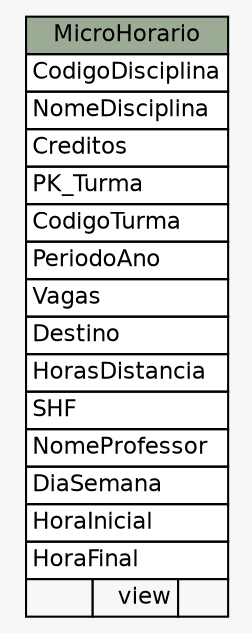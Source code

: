 // dot 2.36.0 on Linux 3.13.0-24-generic
// SchemaSpy rev 590
digraph "MicroHorario" {
  graph [
    rankdir="RL"
    bgcolor="#f7f7f7"
    nodesep="0.18"
    ranksep="0.46"
    fontname="Helvetica"
    fontsize="11"
  ];
  node [
    fontname="Helvetica"
    fontsize="11"
    shape="plaintext"
  ];
  edge [
    arrowsize="0.8"
  ];
  "MicroHorario" [
    label=<
    <TABLE BORDER="0" CELLBORDER="1" CELLSPACING="0" BGCOLOR="#ffffff">
      <TR><TD COLSPAN="3" BGCOLOR="#9bab96" ALIGN="CENTER">MicroHorario</TD></TR>
      <TR><TD PORT="CodigoDisciplina" COLSPAN="3" ALIGN="LEFT">CodigoDisciplina</TD></TR>
      <TR><TD PORT="NomeDisciplina" COLSPAN="3" ALIGN="LEFT">NomeDisciplina</TD></TR>
      <TR><TD PORT="Creditos" COLSPAN="3" ALIGN="LEFT">Creditos</TD></TR>
      <TR><TD PORT="PK_Turma" COLSPAN="3" ALIGN="LEFT">PK_Turma</TD></TR>
      <TR><TD PORT="CodigoTurma" COLSPAN="3" ALIGN="LEFT">CodigoTurma</TD></TR>
      <TR><TD PORT="PeriodoAno" COLSPAN="3" ALIGN="LEFT">PeriodoAno</TD></TR>
      <TR><TD PORT="Vagas" COLSPAN="3" ALIGN="LEFT">Vagas</TD></TR>
      <TR><TD PORT="Destino" COLSPAN="3" ALIGN="LEFT">Destino</TD></TR>
      <TR><TD PORT="HorasDistancia" COLSPAN="3" ALIGN="LEFT">HorasDistancia</TD></TR>
      <TR><TD PORT="SHF" COLSPAN="3" ALIGN="LEFT">SHF</TD></TR>
      <TR><TD PORT="NomeProfessor" COLSPAN="3" ALIGN="LEFT">NomeProfessor</TD></TR>
      <TR><TD PORT="DiaSemana" COLSPAN="3" ALIGN="LEFT">DiaSemana</TD></TR>
      <TR><TD PORT="HoraInicial" COLSPAN="3" ALIGN="LEFT">HoraInicial</TD></TR>
      <TR><TD PORT="HoraFinal" COLSPAN="3" ALIGN="LEFT">HoraFinal</TD></TR>
      <TR><TD ALIGN="LEFT" BGCOLOR="#f7f7f7">  </TD><TD ALIGN="RIGHT" BGCOLOR="#f7f7f7">view</TD><TD ALIGN="RIGHT" BGCOLOR="#f7f7f7">  </TD></TR>
    </TABLE>>
    URL="tables/MicroHorario.html"
    tooltip="MicroHorario"
  ];
}
